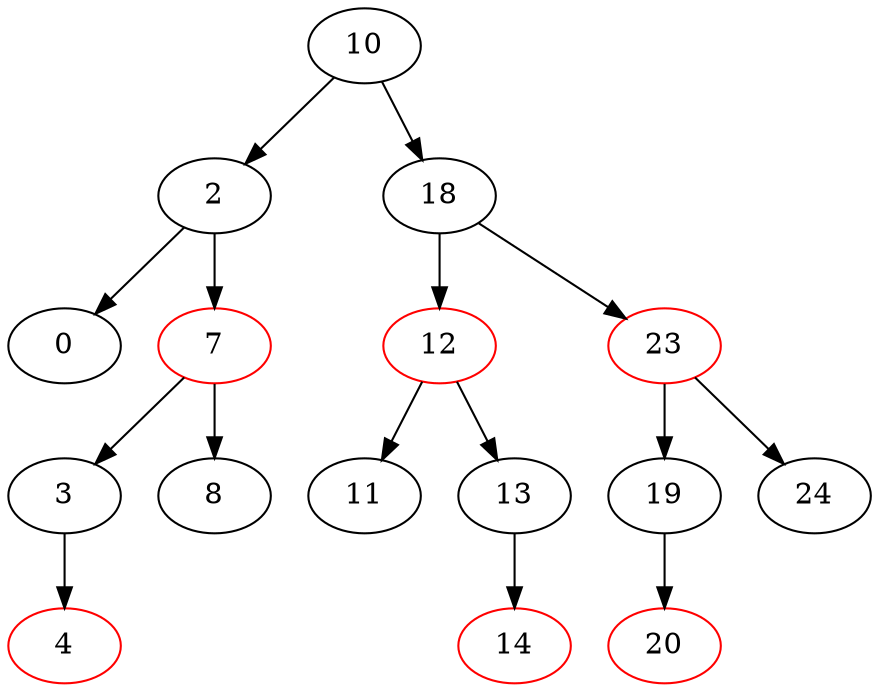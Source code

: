 digraph G { 
	10 [color=black];
	10 -> 2;
	2 [color=black];
	10 -> 18;
	18 [color=black];
	2 [color=black];
	2 -> 0;
	0 [color=black];
	2 -> 7;
	7 [color=red];
	18 [color=black];
	18 -> 12;
	12 [color=red];
	18 -> 23;
	23 [color=red];
	0 [color=black];
	7 [color=red];
	7 -> 3;
	3 [color=black];
	7 -> 8;
	8 [color=black];
	12 [color=red];
	12 -> 11;
	11 [color=black];
	12 -> 13;
	13 [color=black];
	23 [color=red];
	23 -> 19;
	19 [color=black];
	23 -> 24;
	24 [color=black];
	3 [color=black];
	3 -> 4;
	4 [color=red];
	8 [color=black];
	11 [color=black];
	13 [color=black];
	13 -> 14;
	14 [color=red];
	19 [color=black];
	19 -> 20;
	20 [color=red];
	24 [color=black];
	4 [color=red];
	14 [color=red];
	20 [color=red];
}
